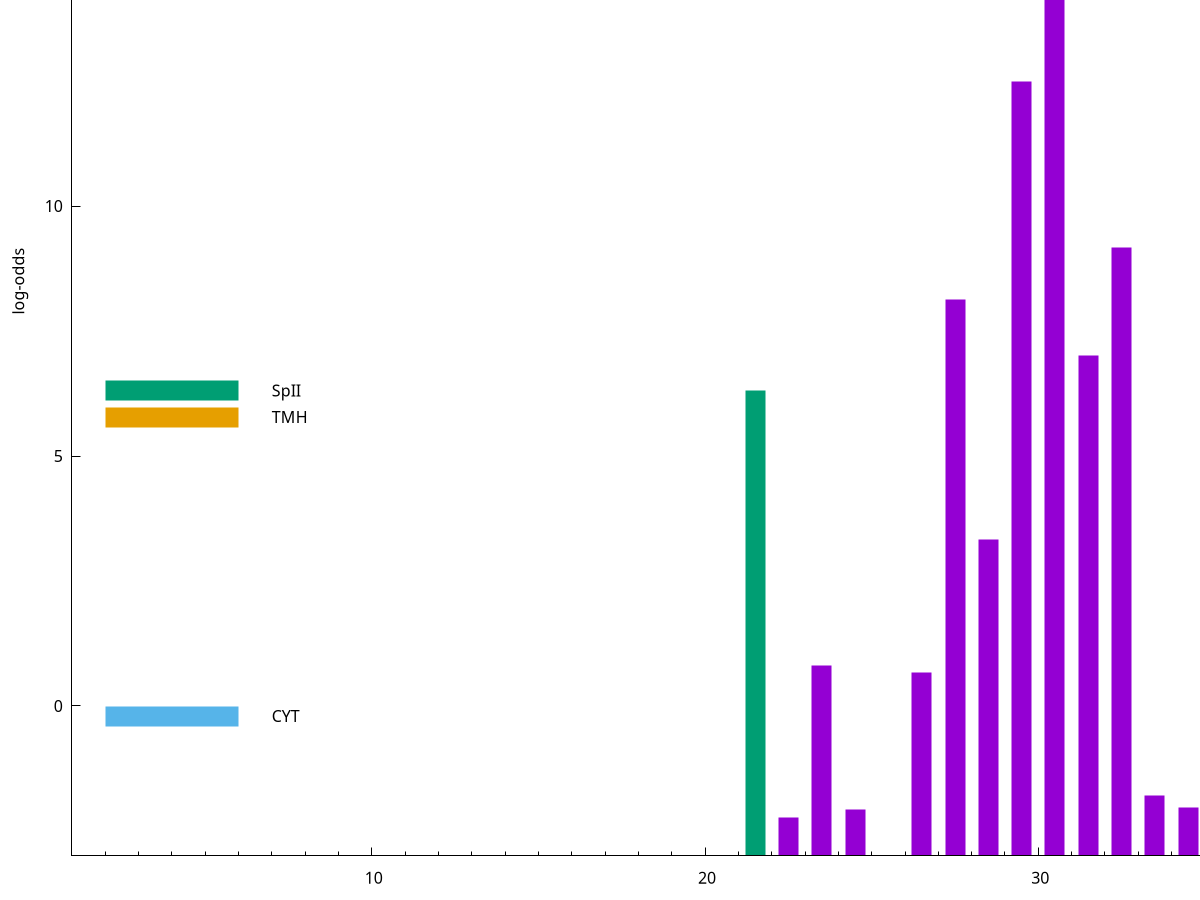 set title "LipoP predictions for SRR5666496.gff"
set size 2., 1.4
set xrange [1:70] 
set mxtics 10
set yrange [-3:20]
set y2range [0:23]
set ylabel "log-odds"
set term postscript eps color solid "Helvetica" 30
set output "SRR5666496.gff12.eps"
set arrow from 2,16.6303 to 6,16.6303 nohead lt 1 lw 20
set label "SpI" at 7,16.6303
set arrow from 2,6.31341 to 6,6.31341 nohead lt 2 lw 20
set label "SpII" at 7,6.31341
set arrow from 2,5.78068 to 6,5.78068 nohead lt 4 lw 20
set label "TMH" at 7,5.78068
set arrow from 2,-0.200913 to 6,-0.200913 nohead lt 3 lw 20
set label "CYT" at 7,-0.200913
set arrow from 2,16.6303 to 6,16.6303 nohead lt 1 lw 20
set label "SpI" at 7,16.6303
# NOTE: The scores below are the log-odds scores with the threshold
# NOTE: subtracted (a hack to make gnuplot make the histogram all
# NOTE: look nice).
plot "-" axes x1y2 title "" with impulses lt 2 lw 20, "-" axes x1y2 title "" with impulses lt 1 lw 20
21.500000 9.313410
e
30.500000 19.530900
29.500000 15.489600
32.500000 12.173310
27.500000 11.134680
31.500000 10.012420
28.500000 6.330520
35.500000 3.849557
23.500000 3.819250
26.500000 3.677555
33.500000 1.212820
34.500000 0.969620
24.500000 0.926700
22.500000 0.777090
e
exit
